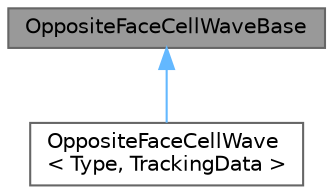 digraph "OppositeFaceCellWaveBase"
{
 // LATEX_PDF_SIZE
  bgcolor="transparent";
  edge [fontname=Helvetica,fontsize=10,labelfontname=Helvetica,labelfontsize=10];
  node [fontname=Helvetica,fontsize=10,shape=box,height=0.2,width=0.4];
  Node1 [id="Node000001",label="OppositeFaceCellWaveBase",height=0.2,width=0.4,color="gray40", fillcolor="grey60", style="filled", fontcolor="black",tooltip=" "];
  Node1 -> Node2 [id="edge1_Node000001_Node000002",dir="back",color="steelblue1",style="solid",tooltip=" "];
  Node2 [id="Node000002",label="OppositeFaceCellWave\l\< Type, TrackingData \>",height=0.2,width=0.4,color="gray40", fillcolor="white", style="filled",URL="$classFoam_1_1OppositeFaceCellWave.html",tooltip="Version of FaceCellWave that walks through prismatic cells only."];
}

